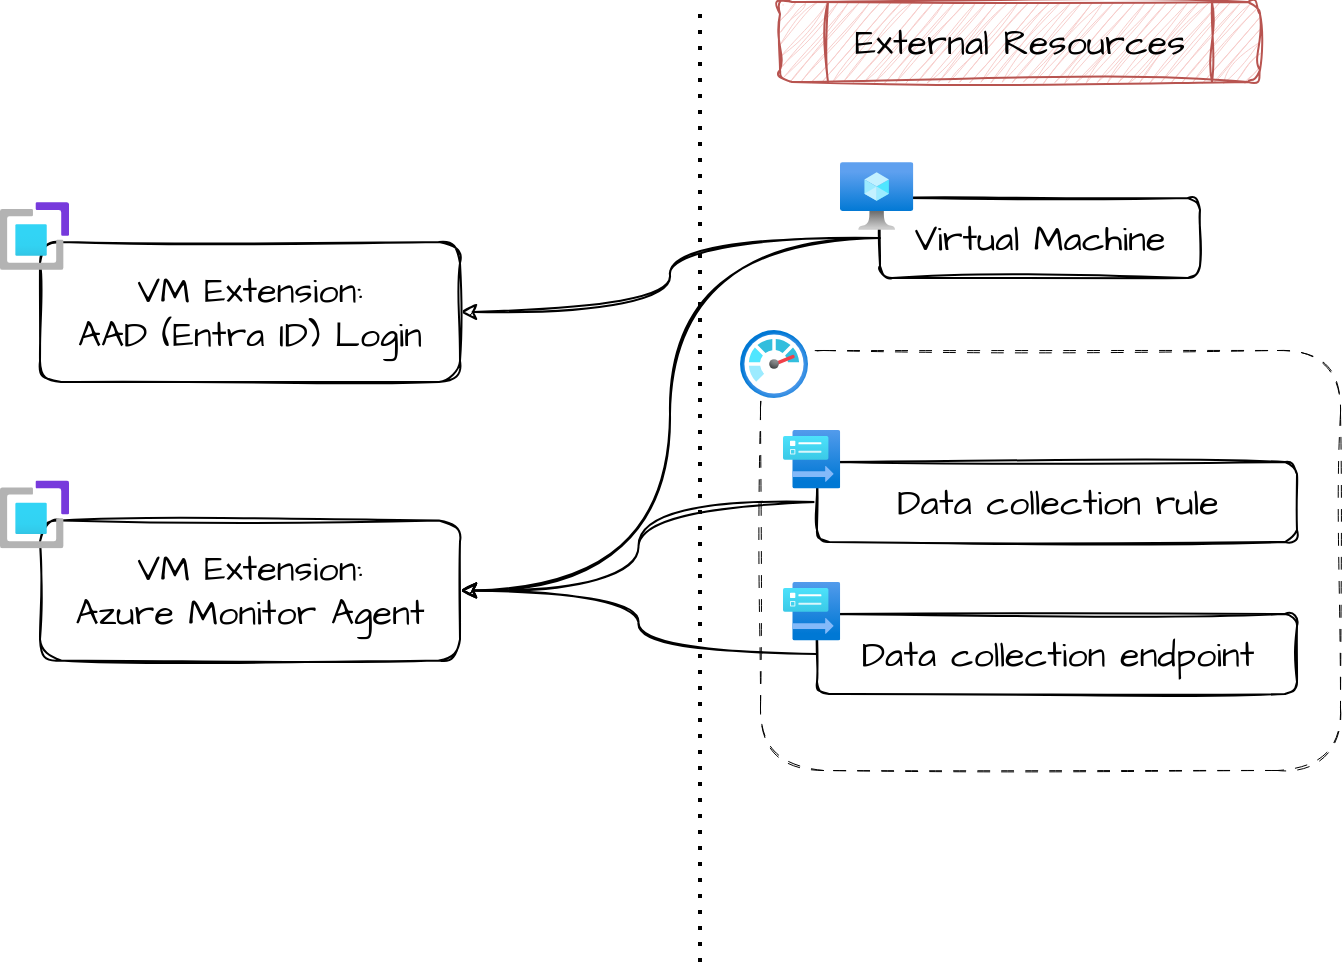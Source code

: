 <mxfile version="24.9.1">
  <diagram id="4WZmSYpkoyiS_aXek_K5" name="Page-1">
    <mxGraphModel dx="1242" dy="785" grid="1" gridSize="10" guides="1" tooltips="1" connect="1" arrows="1" fold="1" page="1" pageScale="1" pageWidth="827" pageHeight="1169" math="0" shadow="0">
      <root>
        <mxCell id="0" />
        <mxCell id="1" parent="0" />
        <mxCell id="0RIiBiolAd1eTZA8fCmQ-34" value="" style="rounded=1;whiteSpace=wrap;html=1;sketch=1;fontFamily=Architects Daughter;fontSource=https%3A%2F%2Ffonts.googleapis.com%2Fcss%3Ffamily%3DArchitects%2BDaughter;fontSize=18;fillColor=none;dashed=1;dashPattern=12 12;strokeWidth=0.5;" vertex="1" parent="1">
          <mxGeometry x="510" y="214" width="290" height="210" as="geometry" />
        </mxCell>
        <mxCell id="0RIiBiolAd1eTZA8fCmQ-3" value="" style="endArrow=none;dashed=1;html=1;dashPattern=1 3;strokeWidth=2;rounded=0;" edge="1" parent="1">
          <mxGeometry width="50" height="50" relative="1" as="geometry">
            <mxPoint x="480" y="520" as="sourcePoint" />
            <mxPoint x="480" y="40" as="targetPoint" />
          </mxGeometry>
        </mxCell>
        <mxCell id="0RIiBiolAd1eTZA8fCmQ-4" value="External Resources" style="shape=process;whiteSpace=wrap;html=1;backgroundOutline=1;rounded=1;fontFamily=Architects Daughter;fontSource=https%3A%2F%2Ffonts.googleapis.com%2Fcss%3Ffamily%3DArchitects%2BDaughter;fontSize=18;fillColor=#f8cecc;strokeColor=#b85450;sketch=1;curveFitting=1;jiggle=2;" vertex="1" parent="1">
          <mxGeometry x="520" y="40" width="240" height="40" as="geometry" />
        </mxCell>
        <mxCell id="0RIiBiolAd1eTZA8fCmQ-5" style="edgeStyle=orthogonalEdgeStyle;rounded=0;orthogonalLoop=1;jettySize=auto;html=1;exitX=0.5;exitY=1;exitDx=0;exitDy=0;" edge="1" parent="1" source="0RIiBiolAd1eTZA8fCmQ-4" target="0RIiBiolAd1eTZA8fCmQ-4">
          <mxGeometry relative="1" as="geometry" />
        </mxCell>
        <mxCell id="0RIiBiolAd1eTZA8fCmQ-37" style="edgeStyle=orthogonalEdgeStyle;shape=connector;curved=1;rounded=0;sketch=1;orthogonalLoop=1;jettySize=auto;html=1;entryX=1;entryY=0.5;entryDx=0;entryDy=0;strokeColor=default;align=center;verticalAlign=middle;fontFamily=Architects Daughter;fontSource=https%3A%2F%2Ffonts.googleapis.com%2Fcss%3Ffamily%3DArchitects%2BDaughter;fontSize=18;fontColor=default;labelBackgroundColor=default;endArrow=classic;endFill=1;" edge="1" parent="1" source="0RIiBiolAd1eTZA8fCmQ-9" target="0RIiBiolAd1eTZA8fCmQ-30">
          <mxGeometry relative="1" as="geometry" />
        </mxCell>
        <mxCell id="0RIiBiolAd1eTZA8fCmQ-38" style="edgeStyle=orthogonalEdgeStyle;shape=connector;curved=1;rounded=0;sketch=1;orthogonalLoop=1;jettySize=auto;html=1;entryX=1;entryY=0.5;entryDx=0;entryDy=0;strokeColor=default;align=center;verticalAlign=middle;fontFamily=Architects Daughter;fontSource=https%3A%2F%2Ffonts.googleapis.com%2Fcss%3Ffamily%3DArchitects%2BDaughter;fontSize=18;fontColor=default;labelBackgroundColor=default;endArrow=classic;endFill=1;" edge="1" parent="1" source="0RIiBiolAd1eTZA8fCmQ-9" target="0RIiBiolAd1eTZA8fCmQ-29">
          <mxGeometry relative="1" as="geometry" />
        </mxCell>
        <mxCell id="0RIiBiolAd1eTZA8fCmQ-9" value="Virtual Machine" style="rounded=1;whiteSpace=wrap;html=1;sketch=1;fontFamily=Architects Daughter;fontSource=https%3A%2F%2Ffonts.googleapis.com%2Fcss%3Ffamily%3DArchitects%2BDaughter;fontSize=18;" vertex="1" parent="1">
          <mxGeometry x="570" y="138" width="160" height="40" as="geometry" />
        </mxCell>
        <mxCell id="0RIiBiolAd1eTZA8fCmQ-10" value="" style="image;aspect=fixed;html=1;points=[];align=center;fontSize=12;image=img/lib/azure2/compute/Virtual_Machine.svg;" vertex="1" parent="1">
          <mxGeometry x="550" y="120" width="36.66" height="34" as="geometry" />
        </mxCell>
        <mxCell id="0RIiBiolAd1eTZA8fCmQ-35" style="edgeStyle=orthogonalEdgeStyle;shape=connector;curved=1;rounded=0;sketch=1;orthogonalLoop=1;jettySize=auto;html=1;strokeColor=default;align=center;verticalAlign=middle;fontFamily=Architects Daughter;fontSource=https%3A%2F%2Ffonts.googleapis.com%2Fcss%3Ffamily%3DArchitects%2BDaughter;fontSize=18;fontColor=default;labelBackgroundColor=default;endArrow=classic;endFill=1;" edge="1" parent="1" source="0RIiBiolAd1eTZA8fCmQ-25" target="0RIiBiolAd1eTZA8fCmQ-30">
          <mxGeometry relative="1" as="geometry" />
        </mxCell>
        <mxCell id="0RIiBiolAd1eTZA8fCmQ-25" value="Data collection rule" style="rounded=1;whiteSpace=wrap;html=1;sketch=1;fontFamily=Architects Daughter;fontSource=https%3A%2F%2Ffonts.googleapis.com%2Fcss%3Ffamily%3DArchitects%2BDaughter;fontSize=18;" vertex="1" parent="1">
          <mxGeometry x="538.5" y="270" width="240" height="40" as="geometry" />
        </mxCell>
        <mxCell id="0RIiBiolAd1eTZA8fCmQ-24" value="" style="image;aspect=fixed;html=1;points=[];align=center;fontSize=12;image=img/lib/azure2/other/Data_Collection_Rules.svg;fontFamily=Architects Daughter;fontSource=https%3A%2F%2Ffonts.googleapis.com%2Fcss%3Ffamily%3DArchitects%2BDaughter;fontColor=default;labelBackgroundColor=default;" vertex="1" parent="1">
          <mxGeometry x="521.5" y="254" width="28.61" height="29.21" as="geometry" />
        </mxCell>
        <mxCell id="0RIiBiolAd1eTZA8fCmQ-36" style="edgeStyle=orthogonalEdgeStyle;shape=connector;curved=1;rounded=0;sketch=1;orthogonalLoop=1;jettySize=auto;html=1;strokeColor=default;align=center;verticalAlign=middle;fontFamily=Architects Daughter;fontSource=https%3A%2F%2Ffonts.googleapis.com%2Fcss%3Ffamily%3DArchitects%2BDaughter;fontSize=18;fontColor=default;labelBackgroundColor=default;endArrow=classic;endFill=1;" edge="1" parent="1" source="0RIiBiolAd1eTZA8fCmQ-27" target="0RIiBiolAd1eTZA8fCmQ-30">
          <mxGeometry relative="1" as="geometry" />
        </mxCell>
        <mxCell id="0RIiBiolAd1eTZA8fCmQ-27" value="Data collection endpoint" style="rounded=1;whiteSpace=wrap;html=1;sketch=1;fontFamily=Architects Daughter;fontSource=https%3A%2F%2Ffonts.googleapis.com%2Fcss%3Ffamily%3DArchitects%2BDaughter;fontSize=18;" vertex="1" parent="1">
          <mxGeometry x="538.5" y="346" width="240" height="40" as="geometry" />
        </mxCell>
        <mxCell id="0RIiBiolAd1eTZA8fCmQ-28" value="" style="image;aspect=fixed;html=1;points=[];align=center;fontSize=12;image=img/lib/azure2/other/Data_Collection_Rules.svg;fontFamily=Architects Daughter;fontSource=https%3A%2F%2Ffonts.googleapis.com%2Fcss%3Ffamily%3DArchitects%2BDaughter;fontColor=default;labelBackgroundColor=default;" vertex="1" parent="1">
          <mxGeometry x="521.5" y="330" width="28.61" height="29.21" as="geometry" />
        </mxCell>
        <mxCell id="0RIiBiolAd1eTZA8fCmQ-29" value="VM Extension:&lt;div&gt;AAD (Entra ID) Login&lt;/div&gt;" style="rounded=1;whiteSpace=wrap;html=1;sketch=1;fontFamily=Architects Daughter;fontSource=https%3A%2F%2Ffonts.googleapis.com%2Fcss%3Ffamily%3DArchitects%2BDaughter;fontSize=18;" vertex="1" parent="1">
          <mxGeometry x="150" y="160" width="210" height="70" as="geometry" />
        </mxCell>
        <mxCell id="0RIiBiolAd1eTZA8fCmQ-21" value="" style="image;aspect=fixed;html=1;points=[];align=center;fontSize=12;image=img/lib/azure2/general/Extensions.svg;fontFamily=Architects Daughter;fontSource=https%3A%2F%2Ffonts.googleapis.com%2Fcss%3Ffamily%3DArchitects%2BDaughter;fontColor=default;labelBackgroundColor=default;" vertex="1" parent="1">
          <mxGeometry x="130" y="140" width="34.53" height="34" as="geometry" />
        </mxCell>
        <mxCell id="0RIiBiolAd1eTZA8fCmQ-30" value="VM Extension:&lt;div&gt;Azure Monitor Agent&lt;/div&gt;" style="rounded=1;whiteSpace=wrap;html=1;sketch=1;fontFamily=Architects Daughter;fontSource=https%3A%2F%2Ffonts.googleapis.com%2Fcss%3Ffamily%3DArchitects%2BDaughter;fontSize=18;" vertex="1" parent="1">
          <mxGeometry x="150" y="299.21" width="210" height="70" as="geometry" />
        </mxCell>
        <mxCell id="0RIiBiolAd1eTZA8fCmQ-31" value="" style="image;aspect=fixed;html=1;points=[];align=center;fontSize=12;image=img/lib/azure2/general/Extensions.svg;fontFamily=Architects Daughter;fontSource=https%3A%2F%2Ffonts.googleapis.com%2Fcss%3Ffamily%3DArchitects%2BDaughter;fontColor=default;labelBackgroundColor=default;" vertex="1" parent="1">
          <mxGeometry x="130" y="279.21" width="34.53" height="34" as="geometry" />
        </mxCell>
        <mxCell id="0RIiBiolAd1eTZA8fCmQ-32" value="" style="image;aspect=fixed;html=1;points=[];align=center;fontSize=12;image=img/lib/azure2/management_governance/Monitor.svg;fontFamily=Architects Daughter;fontSource=https%3A%2F%2Ffonts.googleapis.com%2Fcss%3Ffamily%3DArchitects%2BDaughter;fontColor=default;labelBackgroundColor=default;" vertex="1" parent="1">
          <mxGeometry x="500.0" y="204" width="34" height="34" as="geometry" />
        </mxCell>
      </root>
    </mxGraphModel>
  </diagram>
</mxfile>
